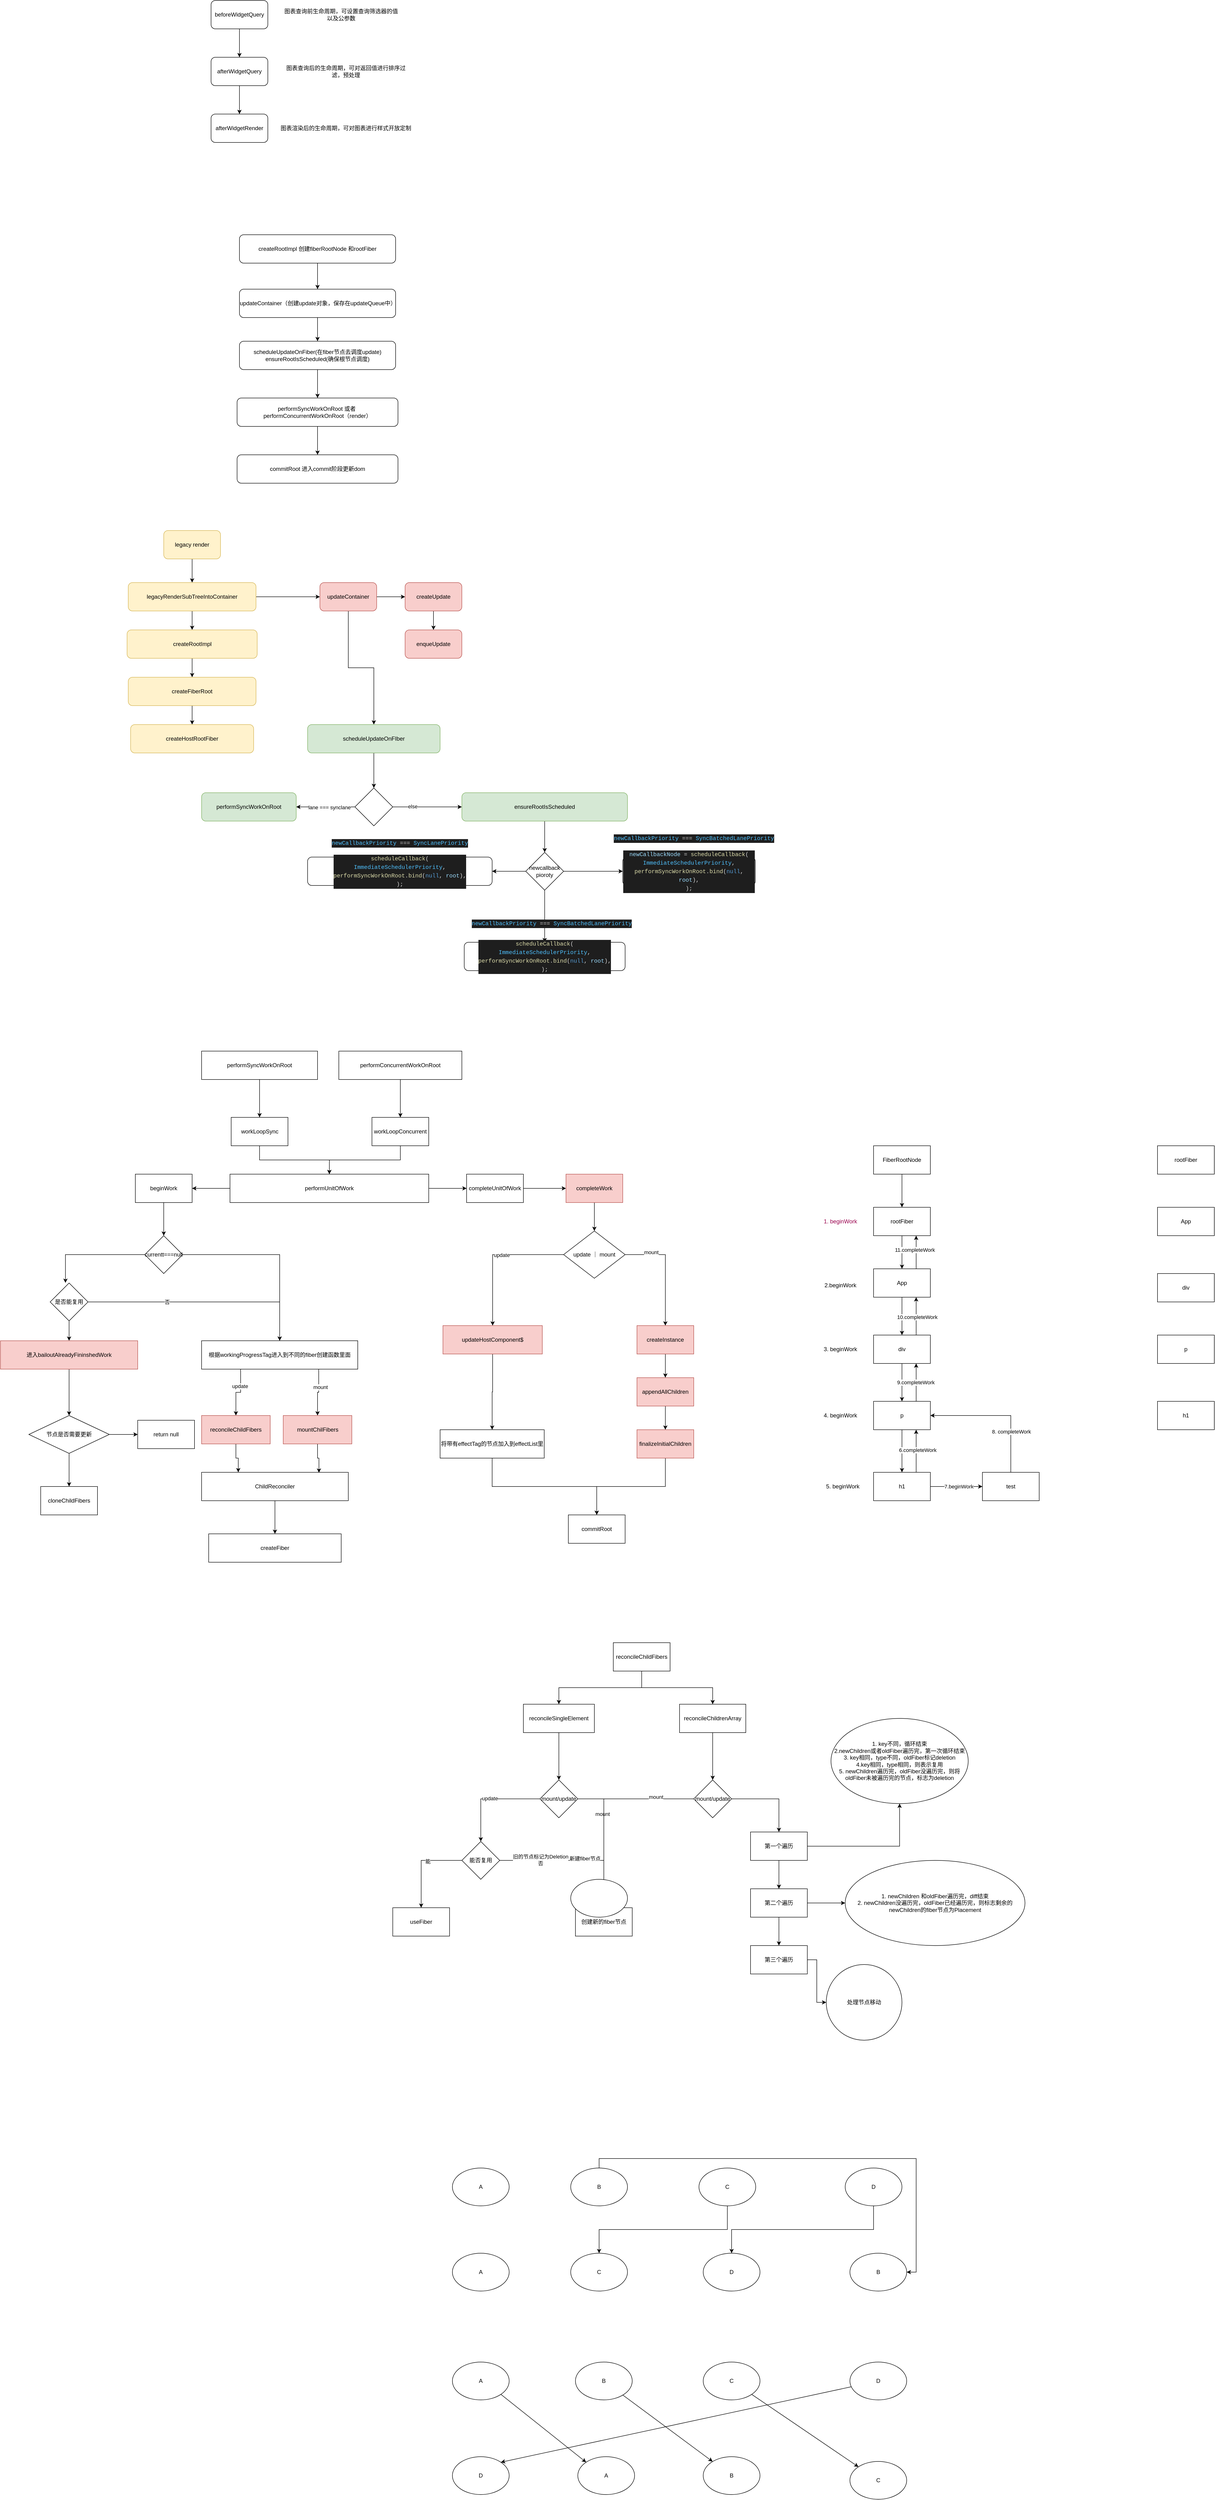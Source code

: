 <mxfile version="14.7.9" type="github"><diagram id="kfJEFePGd9_bwvfNIWM8" name="Page-1"><mxGraphModel dx="1945" dy="588" grid="1" gridSize="10" guides="1" tooltips="1" connect="1" arrows="1" fold="1" page="1" pageScale="1" pageWidth="827" pageHeight="1169" math="0" shadow="0"><root><mxCell id="0"/><mxCell id="1" parent="0"/><mxCell id="hBVkgUA40HptPlhugiee-3" style="edgeStyle=orthogonalEdgeStyle;rounded=0;orthogonalLoop=1;jettySize=auto;html=1;exitX=0.5;exitY=1;exitDx=0;exitDy=0;entryX=0.5;entryY=0;entryDx=0;entryDy=0;" parent="1" source="hBVkgUA40HptPlhugiee-1" target="hBVkgUA40HptPlhugiee-2" edge="1"><mxGeometry relative="1" as="geometry"/></mxCell><mxCell id="hBVkgUA40HptPlhugiee-1" value="beforeWidgetQuery" style="rounded=1;whiteSpace=wrap;html=1;" parent="1" vertex="1"><mxGeometry x="210" y="90" width="120" height="60" as="geometry"/></mxCell><mxCell id="hBVkgUA40HptPlhugiee-5" style="edgeStyle=orthogonalEdgeStyle;rounded=0;orthogonalLoop=1;jettySize=auto;html=1;exitX=0.5;exitY=1;exitDx=0;exitDy=0;entryX=0.5;entryY=0;entryDx=0;entryDy=0;" parent="1" source="hBVkgUA40HptPlhugiee-2" target="hBVkgUA40HptPlhugiee-4" edge="1"><mxGeometry relative="1" as="geometry"/></mxCell><mxCell id="hBVkgUA40HptPlhugiee-2" value="afterWidgetQuery" style="rounded=1;whiteSpace=wrap;html=1;" parent="1" vertex="1"><mxGeometry x="210" y="210" width="120" height="60" as="geometry"/></mxCell><mxCell id="hBVkgUA40HptPlhugiee-4" value="afterWidgetRender" style="rounded=1;whiteSpace=wrap;html=1;" parent="1" vertex="1"><mxGeometry x="210" y="330" width="120" height="60" as="geometry"/></mxCell><mxCell id="hBVkgUA40HptPlhugiee-6" value="图表查询前生命周期，可设置查询筛选器的值以及公参数" style="text;html=1;strokeColor=none;fillColor=none;align=center;verticalAlign=middle;whiteSpace=wrap;rounded=0;" parent="1" vertex="1"><mxGeometry x="360" y="110" width="250" height="20" as="geometry"/></mxCell><mxCell id="hBVkgUA40HptPlhugiee-7" value="图表查询后的生命周期，可对返回值进行排序过滤，预处理" style="text;html=1;strokeColor=none;fillColor=none;align=center;verticalAlign=middle;whiteSpace=wrap;rounded=0;" parent="1" vertex="1"><mxGeometry x="360" y="230" width="270" height="20" as="geometry"/></mxCell><mxCell id="hBVkgUA40HptPlhugiee-8" value="图表渲染后的生命周期，可对图表进行样式开放定制" style="text;html=1;strokeColor=none;fillColor=none;align=center;verticalAlign=middle;whiteSpace=wrap;rounded=0;" parent="1" vertex="1"><mxGeometry x="337" y="350" width="316" height="20" as="geometry"/></mxCell><mxCell id="RMBrAeqm53ScMF__uWm0-3" style="edgeStyle=orthogonalEdgeStyle;rounded=0;orthogonalLoop=1;jettySize=auto;html=1;exitX=0.5;exitY=1;exitDx=0;exitDy=0;" parent="1" source="RMBrAeqm53ScMF__uWm0-1" target="RMBrAeqm53ScMF__uWm0-2" edge="1"><mxGeometry relative="1" as="geometry"/></mxCell><mxCell id="RMBrAeqm53ScMF__uWm0-1" value="createRootImpl 创建fiberRootNode 和rootFiber" style="rounded=1;whiteSpace=wrap;html=1;" parent="1" vertex="1"><mxGeometry x="270" y="585" width="330" height="60" as="geometry"/></mxCell><mxCell id="RMBrAeqm53ScMF__uWm0-5" style="edgeStyle=orthogonalEdgeStyle;rounded=0;orthogonalLoop=1;jettySize=auto;html=1;exitX=0.5;exitY=1;exitDx=0;exitDy=0;" parent="1" source="RMBrAeqm53ScMF__uWm0-2" target="RMBrAeqm53ScMF__uWm0-4" edge="1"><mxGeometry relative="1" as="geometry"/></mxCell><mxCell id="RMBrAeqm53ScMF__uWm0-2" value="updateContainer（创建update对象，保存在updateQueue中）" style="rounded=1;whiteSpace=wrap;html=1;" parent="1" vertex="1"><mxGeometry x="270" y="700" width="330" height="60" as="geometry"/></mxCell><mxCell id="RMBrAeqm53ScMF__uWm0-7" style="edgeStyle=orthogonalEdgeStyle;rounded=0;orthogonalLoop=1;jettySize=auto;html=1;exitX=0.5;exitY=1;exitDx=0;exitDy=0;entryX=0.5;entryY=0;entryDx=0;entryDy=0;" parent="1" source="RMBrAeqm53ScMF__uWm0-4" target="RMBrAeqm53ScMF__uWm0-6" edge="1"><mxGeometry relative="1" as="geometry"/></mxCell><mxCell id="RMBrAeqm53ScMF__uWm0-4" value="scheduleUpdateOnFiber(在fiber节点去调度update)&lt;br&gt;ensureRootIsScheduled(确保根节点调度)" style="rounded=1;whiteSpace=wrap;html=1;" parent="1" vertex="1"><mxGeometry x="270" y="810" width="330" height="60" as="geometry"/></mxCell><mxCell id="RMBrAeqm53ScMF__uWm0-9" style="edgeStyle=orthogonalEdgeStyle;rounded=0;orthogonalLoop=1;jettySize=auto;html=1;exitX=0.5;exitY=1;exitDx=0;exitDy=0;entryX=0.5;entryY=0;entryDx=0;entryDy=0;" parent="1" source="RMBrAeqm53ScMF__uWm0-6" target="RMBrAeqm53ScMF__uWm0-8" edge="1"><mxGeometry relative="1" as="geometry"/></mxCell><mxCell id="RMBrAeqm53ScMF__uWm0-6" value="performSyncWorkOnRoot 或者&amp;nbsp; performConcurrentWorkOnRoot（render）" style="rounded=1;whiteSpace=wrap;html=1;" parent="1" vertex="1"><mxGeometry x="265" y="930" width="340" height="60" as="geometry"/></mxCell><mxCell id="RMBrAeqm53ScMF__uWm0-8" value="commitRoot 进入commit阶段更新dom" style="rounded=1;whiteSpace=wrap;html=1;" parent="1" vertex="1"><mxGeometry x="265" y="1050" width="340" height="60" as="geometry"/></mxCell><mxCell id="RMBrAeqm53ScMF__uWm0-12" style="edgeStyle=orthogonalEdgeStyle;rounded=0;orthogonalLoop=1;jettySize=auto;html=1;exitX=0.5;exitY=1;exitDx=0;exitDy=0;entryX=0.5;entryY=0;entryDx=0;entryDy=0;" parent="1" source="RMBrAeqm53ScMF__uWm0-10" target="RMBrAeqm53ScMF__uWm0-11" edge="1"><mxGeometry relative="1" as="geometry"/></mxCell><mxCell id="RMBrAeqm53ScMF__uWm0-10" value="legacy render" style="rounded=1;whiteSpace=wrap;html=1;fillColor=#fff2cc;strokeColor=#d6b656;" parent="1" vertex="1"><mxGeometry x="110" y="1210" width="120" height="60" as="geometry"/></mxCell><mxCell id="RMBrAeqm53ScMF__uWm0-14" style="edgeStyle=orthogonalEdgeStyle;rounded=0;orthogonalLoop=1;jettySize=auto;html=1;exitX=0.5;exitY=1;exitDx=0;exitDy=0;entryX=0.5;entryY=0;entryDx=0;entryDy=0;" parent="1" source="RMBrAeqm53ScMF__uWm0-11" target="RMBrAeqm53ScMF__uWm0-13" edge="1"><mxGeometry relative="1" as="geometry"/></mxCell><mxCell id="RMBrAeqm53ScMF__uWm0-20" style="edgeStyle=orthogonalEdgeStyle;rounded=0;orthogonalLoop=1;jettySize=auto;html=1;exitX=1;exitY=0.5;exitDx=0;exitDy=0;entryX=0;entryY=0.5;entryDx=0;entryDy=0;" parent="1" source="RMBrAeqm53ScMF__uWm0-11" target="RMBrAeqm53ScMF__uWm0-19" edge="1"><mxGeometry relative="1" as="geometry"/></mxCell><mxCell id="RMBrAeqm53ScMF__uWm0-11" value="legacyRenderSubTreeIntoContainer" style="rounded=1;whiteSpace=wrap;html=1;fillColor=#fff2cc;strokeColor=#d6b656;" parent="1" vertex="1"><mxGeometry x="35" y="1320" width="270" height="60" as="geometry"/></mxCell><mxCell id="RMBrAeqm53ScMF__uWm0-16" style="edgeStyle=orthogonalEdgeStyle;rounded=0;orthogonalLoop=1;jettySize=auto;html=1;exitX=0.5;exitY=1;exitDx=0;exitDy=0;entryX=0.5;entryY=0;entryDx=0;entryDy=0;" parent="1" source="RMBrAeqm53ScMF__uWm0-13" target="RMBrAeqm53ScMF__uWm0-15" edge="1"><mxGeometry relative="1" as="geometry"/></mxCell><mxCell id="RMBrAeqm53ScMF__uWm0-13" value="createRootImpl" style="rounded=1;whiteSpace=wrap;html=1;fillColor=#fff2cc;strokeColor=#d6b656;" parent="1" vertex="1"><mxGeometry x="32.5" y="1420" width="275" height="60" as="geometry"/></mxCell><mxCell id="RMBrAeqm53ScMF__uWm0-18" style="edgeStyle=orthogonalEdgeStyle;rounded=0;orthogonalLoop=1;jettySize=auto;html=1;exitX=0.5;exitY=1;exitDx=0;exitDy=0;entryX=0.5;entryY=0;entryDx=0;entryDy=0;" parent="1" source="RMBrAeqm53ScMF__uWm0-15" target="RMBrAeqm53ScMF__uWm0-17" edge="1"><mxGeometry relative="1" as="geometry"/></mxCell><mxCell id="RMBrAeqm53ScMF__uWm0-15" value="createFiberRoot" style="rounded=1;whiteSpace=wrap;html=1;fillColor=#fff2cc;strokeColor=#d6b656;" parent="1" vertex="1"><mxGeometry x="35" y="1520" width="270" height="60" as="geometry"/></mxCell><mxCell id="RMBrAeqm53ScMF__uWm0-17" value="createHostRootFiber" style="rounded=1;whiteSpace=wrap;html=1;fillColor=#fff2cc;strokeColor=#d6b656;" parent="1" vertex="1"><mxGeometry x="40" y="1620" width="260" height="60" as="geometry"/></mxCell><mxCell id="RMBrAeqm53ScMF__uWm0-22" style="edgeStyle=orthogonalEdgeStyle;rounded=0;orthogonalLoop=1;jettySize=auto;html=1;exitX=1;exitY=0.5;exitDx=0;exitDy=0;entryX=0;entryY=0.5;entryDx=0;entryDy=0;" parent="1" source="RMBrAeqm53ScMF__uWm0-19" target="RMBrAeqm53ScMF__uWm0-21" edge="1"><mxGeometry relative="1" as="geometry"/></mxCell><mxCell id="RMBrAeqm53ScMF__uWm0-25" style="edgeStyle=orthogonalEdgeStyle;rounded=0;orthogonalLoop=1;jettySize=auto;html=1;exitX=0.5;exitY=1;exitDx=0;exitDy=0;entryX=0.5;entryY=0;entryDx=0;entryDy=0;" parent="1" source="RMBrAeqm53ScMF__uWm0-19" target="RMBrAeqm53ScMF__uWm0-26" edge="1"><mxGeometry relative="1" as="geometry"><mxPoint x="500" y="1570" as="targetPoint"/></mxGeometry></mxCell><mxCell id="RMBrAeqm53ScMF__uWm0-19" value="updateContainer" style="rounded=1;whiteSpace=wrap;html=1;fillColor=#f8cecc;strokeColor=#b85450;" parent="1" vertex="1"><mxGeometry x="440" y="1320" width="120" height="60" as="geometry"/></mxCell><mxCell id="RMBrAeqm53ScMF__uWm0-24" style="edgeStyle=orthogonalEdgeStyle;rounded=0;orthogonalLoop=1;jettySize=auto;html=1;exitX=0.5;exitY=1;exitDx=0;exitDy=0;entryX=0.5;entryY=0;entryDx=0;entryDy=0;" parent="1" source="RMBrAeqm53ScMF__uWm0-21" target="RMBrAeqm53ScMF__uWm0-23" edge="1"><mxGeometry relative="1" as="geometry"/></mxCell><mxCell id="RMBrAeqm53ScMF__uWm0-21" value="createUpdate" style="rounded=1;whiteSpace=wrap;html=1;fillColor=#f8cecc;strokeColor=#b85450;" parent="1" vertex="1"><mxGeometry x="620" y="1320" width="120" height="60" as="geometry"/></mxCell><mxCell id="RMBrAeqm53ScMF__uWm0-23" value="enqueUpdate" style="rounded=1;whiteSpace=wrap;html=1;fillColor=#f8cecc;strokeColor=#b85450;" parent="1" vertex="1"><mxGeometry x="620" y="1420" width="120" height="60" as="geometry"/></mxCell><mxCell id="RMBrAeqm53ScMF__uWm0-28" style="edgeStyle=orthogonalEdgeStyle;rounded=0;orthogonalLoop=1;jettySize=auto;html=1;exitX=0.5;exitY=1;exitDx=0;exitDy=0;entryX=0.5;entryY=0;entryDx=0;entryDy=0;" parent="1" source="RMBrAeqm53ScMF__uWm0-26" target="RMBrAeqm53ScMF__uWm0-27" edge="1"><mxGeometry relative="1" as="geometry"/></mxCell><mxCell id="RMBrAeqm53ScMF__uWm0-26" value="scheduleUpdateOnFIber" style="rounded=1;whiteSpace=wrap;html=1;fillColor=#d5e8d4;strokeColor=#82b366;" parent="1" vertex="1"><mxGeometry x="414" y="1620" width="280" height="60" as="geometry"/></mxCell><mxCell id="RMBrAeqm53ScMF__uWm0-29" style="edgeStyle=orthogonalEdgeStyle;rounded=0;orthogonalLoop=1;jettySize=auto;html=1;exitX=0;exitY=0.5;exitDx=0;exitDy=0;" parent="1" source="RMBrAeqm53ScMF__uWm0-27" edge="1"><mxGeometry relative="1" as="geometry"><mxPoint x="390" y="1794" as="targetPoint"/></mxGeometry></mxCell><mxCell id="RMBrAeqm53ScMF__uWm0-32" value="lane === synclane" style="edgeLabel;html=1;align=center;verticalAlign=middle;resizable=0;points=[];" parent="RMBrAeqm53ScMF__uWm0-29" vertex="1" connectable="0"><mxGeometry x="0.194" y="-2" relative="1" as="geometry"><mxPoint x="20" y="2" as="offset"/></mxGeometry></mxCell><mxCell id="RMBrAeqm53ScMF__uWm0-35" style="edgeStyle=orthogonalEdgeStyle;rounded=0;orthogonalLoop=1;jettySize=auto;html=1;exitX=1;exitY=0.5;exitDx=0;exitDy=0;" parent="1" source="RMBrAeqm53ScMF__uWm0-27" target="RMBrAeqm53ScMF__uWm0-34" edge="1"><mxGeometry relative="1" as="geometry"/></mxCell><mxCell id="RMBrAeqm53ScMF__uWm0-36" value="else" style="edgeLabel;html=1;align=center;verticalAlign=middle;resizable=0;points=[];" parent="RMBrAeqm53ScMF__uWm0-35" vertex="1" connectable="0"><mxGeometry x="-0.425" y="1" relative="1" as="geometry"><mxPoint as="offset"/></mxGeometry></mxCell><mxCell id="RMBrAeqm53ScMF__uWm0-27" value="" style="rhombus;whiteSpace=wrap;html=1;" parent="1" vertex="1"><mxGeometry x="514" y="1754" width="80" height="80" as="geometry"/></mxCell><mxCell id="RMBrAeqm53ScMF__uWm0-31" value="performSyncWorkOnRoot" style="rounded=1;whiteSpace=wrap;html=1;fillColor=#d5e8d4;strokeColor=#82b366;" parent="1" vertex="1"><mxGeometry x="190" y="1764" width="200" height="60" as="geometry"/></mxCell><mxCell id="RMBrAeqm53ScMF__uWm0-38" style="edgeStyle=orthogonalEdgeStyle;rounded=0;orthogonalLoop=1;jettySize=auto;html=1;exitX=0.5;exitY=1;exitDx=0;exitDy=0;" parent="1" source="RMBrAeqm53ScMF__uWm0-34" target="RMBrAeqm53ScMF__uWm0-37" edge="1"><mxGeometry relative="1" as="geometry"/></mxCell><mxCell id="RMBrAeqm53ScMF__uWm0-34" value="ensureRootIsScheduled" style="rounded=1;whiteSpace=wrap;html=1;align=center;fillColor=#d5e8d4;strokeColor=#82b366;" parent="1" vertex="1"><mxGeometry x="740" y="1764" width="350" height="60" as="geometry"/></mxCell><mxCell id="RMBrAeqm53ScMF__uWm0-40" style="edgeStyle=orthogonalEdgeStyle;rounded=0;orthogonalLoop=1;jettySize=auto;html=1;exitX=0;exitY=0.5;exitDx=0;exitDy=0;" parent="1" source="RMBrAeqm53ScMF__uWm0-37" target="RMBrAeqm53ScMF__uWm0-39" edge="1"><mxGeometry relative="1" as="geometry"/></mxCell><mxCell id="RMBrAeqm53ScMF__uWm0-45" style="edgeStyle=orthogonalEdgeStyle;rounded=0;orthogonalLoop=1;jettySize=auto;html=1;exitX=1;exitY=0.5;exitDx=0;exitDy=0;entryX=0;entryY=0.5;entryDx=0;entryDy=0;" parent="1" source="RMBrAeqm53ScMF__uWm0-37" target="RMBrAeqm53ScMF__uWm0-43" edge="1"><mxGeometry relative="1" as="geometry"/></mxCell><mxCell id="RMBrAeqm53ScMF__uWm0-48" style="edgeStyle=orthogonalEdgeStyle;rounded=0;orthogonalLoop=1;jettySize=auto;html=1;exitX=0.5;exitY=1;exitDx=0;exitDy=0;" parent="1" source="RMBrAeqm53ScMF__uWm0-37" target="RMBrAeqm53ScMF__uWm0-47" edge="1"><mxGeometry relative="1" as="geometry"/></mxCell><mxCell id="RMBrAeqm53ScMF__uWm0-37" value="newcallback pioroty" style="rhombus;whiteSpace=wrap;html=1;align=center;" parent="1" vertex="1"><mxGeometry x="875" y="1890" width="80" height="80" as="geometry"/></mxCell><mxCell id="RMBrAeqm53ScMF__uWm0-39" value="&lt;div style=&quot;color: rgb(212 , 212 , 212) ; background-color: rgb(30 , 30 , 30) ; font-family: &amp;#34;menlo&amp;#34; , &amp;#34;monaco&amp;#34; , &amp;#34;courier new&amp;#34; , monospace ; line-height: 18px&quot;&gt;&lt;div&gt;&lt;span style=&quot;color: rgb(220 , 220 , 170)&quot;&gt;scheduleCallback&lt;/span&gt;(&lt;/div&gt;&lt;div&gt;&lt;span style=&quot;color: rgb(79 , 193 , 255)&quot;&gt;ImmediateSchedulerPriority&lt;/span&gt;,&lt;/div&gt;&lt;div&gt;&lt;span style=&quot;color: rgb(220 , 220 , 170)&quot;&gt;performSyncWorkOnRoot&lt;/span&gt;.&lt;span style=&quot;color: rgb(220 , 220 , 170)&quot;&gt;bind&lt;/span&gt;(&lt;span style=&quot;color: rgb(86 , 156 , 214)&quot;&gt;null&lt;/span&gt;,&amp;nbsp;&lt;span style=&quot;color: rgb(156 , 220 , 254)&quot;&gt;root&lt;/span&gt;),&lt;/div&gt;&lt;div&gt;);&lt;/div&gt;&lt;/div&gt;" style="rounded=1;whiteSpace=wrap;html=1;align=center;" parent="1" vertex="1"><mxGeometry x="414" y="1900" width="390" height="60" as="geometry"/></mxCell><mxCell id="RMBrAeqm53ScMF__uWm0-43" value="&lt;div style=&quot;color: rgb(212 , 212 , 212) ; background-color: rgb(30 , 30 , 30) ; font-family: &amp;#34;menlo&amp;#34; , &amp;#34;monaco&amp;#34; , &amp;#34;courier new&amp;#34; , monospace ; line-height: 18px&quot;&gt;&lt;div&gt;&lt;span style=&quot;color: #9cdcfe&quot;&gt;newCallbackNode&lt;/span&gt; = &lt;span style=&quot;color: #dcdcaa&quot;&gt;scheduleCallback&lt;/span&gt;(&lt;/div&gt;&lt;div&gt;      &lt;span style=&quot;color: #4fc1ff&quot;&gt;ImmediateSchedulerPriority&lt;/span&gt;,&lt;/div&gt;&lt;div&gt;      &lt;span style=&quot;color: #dcdcaa&quot;&gt;performSyncWorkOnRoot&lt;/span&gt;.&lt;span style=&quot;color: #dcdcaa&quot;&gt;bind&lt;/span&gt;(&lt;span style=&quot;color: #569cd6&quot;&gt;null&lt;/span&gt;, &lt;span style=&quot;color: #9cdcfe&quot;&gt;root&lt;/span&gt;),&lt;/div&gt;&lt;div&gt;    );&lt;/div&gt;&lt;/div&gt;" style="rounded=1;whiteSpace=wrap;html=1;align=center;" parent="1" vertex="1"><mxGeometry x="1080" y="1900" width="280" height="60" as="geometry"/></mxCell><mxCell id="RMBrAeqm53ScMF__uWm0-44" value="&lt;div style=&quot;color: rgb(212 , 212 , 212) ; background-color: rgb(30 , 30 , 30) ; font-family: &amp;#34;menlo&amp;#34; , &amp;#34;monaco&amp;#34; , &amp;#34;courier new&amp;#34; , monospace ; line-height: 18px&quot;&gt;&lt;span style=&quot;color: #4fc1ff&quot;&gt;newCallbackPriority&lt;/span&gt; === &lt;span style=&quot;color: #4fc1ff&quot;&gt;SyncBatchedLanePriority&lt;/span&gt;&lt;/div&gt;" style="text;html=1;align=center;verticalAlign=middle;resizable=0;points=[];autosize=1;strokeColor=none;" parent="1" vertex="1"><mxGeometry x="1050" y="1850" width="360" height="20" as="geometry"/></mxCell><mxCell id="RMBrAeqm53ScMF__uWm0-46" value="&lt;div style=&quot;color: rgb(212 , 212 , 212) ; background-color: rgb(30 , 30 , 30) ; font-family: &amp;#34;menlo&amp;#34; , &amp;#34;monaco&amp;#34; , &amp;#34;courier new&amp;#34; , monospace ; line-height: 18px&quot;&gt;&lt;span style=&quot;color: #4fc1ff&quot;&gt;newCallbackPriority&lt;/span&gt; === &lt;span style=&quot;color: #4fc1ff&quot;&gt;SyncLanePriority&lt;/span&gt;&lt;/div&gt;" style="text;html=1;strokeColor=none;fillColor=none;align=center;verticalAlign=middle;whiteSpace=wrap;rounded=0;" parent="1" vertex="1"><mxGeometry x="424" y="1860" width="370" height="20" as="geometry"/></mxCell><mxCell id="RMBrAeqm53ScMF__uWm0-47" value="&lt;div style=&quot;color: rgb(212 , 212 , 212) ; background-color: rgb(30 , 30 , 30) ; font-family: &amp;#34;menlo&amp;#34; , &amp;#34;monaco&amp;#34; , &amp;#34;courier new&amp;#34; , monospace ; line-height: 18px&quot;&gt;&lt;div&gt;&lt;span style=&quot;color: #dcdcaa&quot;&gt;scheduleCallback&lt;/span&gt;(&lt;/div&gt;&lt;div&gt;      &lt;span style=&quot;color: #4fc1ff&quot;&gt;ImmediateSchedulerPriority&lt;/span&gt;,&lt;/div&gt;&lt;div&gt;      &lt;span style=&quot;color: #dcdcaa&quot;&gt;performSyncWorkOnRoot&lt;/span&gt;.&lt;span style=&quot;color: #dcdcaa&quot;&gt;bind&lt;/span&gt;(&lt;span style=&quot;color: #569cd6&quot;&gt;null&lt;/span&gt;, &lt;span style=&quot;color: #9cdcfe&quot;&gt;root&lt;/span&gt;),&lt;/div&gt;&lt;div&gt;    );&lt;/div&gt;&lt;/div&gt;" style="rounded=1;whiteSpace=wrap;html=1;align=center;" parent="1" vertex="1"><mxGeometry x="745" y="2080" width="340" height="60" as="geometry"/></mxCell><mxCell id="RMBrAeqm53ScMF__uWm0-52" value="&lt;div style=&quot;color: rgb(212 , 212 , 212) ; background-color: rgb(30 , 30 , 30) ; font-family: &amp;#34;menlo&amp;#34; , &amp;#34;monaco&amp;#34; , &amp;#34;courier new&amp;#34; , monospace ; line-height: 18px&quot;&gt;&lt;span style=&quot;color: #4fc1ff&quot;&gt;newCallbackPriority&lt;/span&gt; === &lt;span style=&quot;color: #4fc1ff&quot;&gt;SyncBatchedLanePriority&lt;/span&gt;&lt;/div&gt;" style="text;html=1;strokeColor=none;fillColor=none;align=center;verticalAlign=middle;whiteSpace=wrap;rounded=0;" parent="1" vertex="1"><mxGeometry x="630" y="2030" width="600" height="20" as="geometry"/></mxCell><mxCell id="RMBrAeqm53ScMF__uWm0-55" style="edgeStyle=orthogonalEdgeStyle;rounded=0;orthogonalLoop=1;jettySize=auto;html=1;exitX=0.5;exitY=1;exitDx=0;exitDy=0;entryX=0.5;entryY=0;entryDx=0;entryDy=0;" parent="1" source="RMBrAeqm53ScMF__uWm0-53" target="RMBrAeqm53ScMF__uWm0-56" edge="1"><mxGeometry relative="1" as="geometry"><mxPoint x="347.5" y="2440.0" as="targetPoint"/></mxGeometry></mxCell><mxCell id="RMBrAeqm53ScMF__uWm0-53" value="performSyncWorkOnRoot" style="rounded=0;whiteSpace=wrap;html=1;align=center;" parent="1" vertex="1"><mxGeometry x="190" y="2310" width="245" height="60" as="geometry"/></mxCell><mxCell id="RMBrAeqm53ScMF__uWm0-61" style="edgeStyle=orthogonalEdgeStyle;rounded=0;orthogonalLoop=1;jettySize=auto;html=1;exitX=0.5;exitY=1;exitDx=0;exitDy=0;entryX=0.5;entryY=0;entryDx=0;entryDy=0;" parent="1" source="RMBrAeqm53ScMF__uWm0-56" target="RMBrAeqm53ScMF__uWm0-60" edge="1"><mxGeometry relative="1" as="geometry"/></mxCell><mxCell id="RMBrAeqm53ScMF__uWm0-56" value="workLoopSync" style="rounded=0;whiteSpace=wrap;html=1;align=center;" parent="1" vertex="1"><mxGeometry x="252.5" y="2450" width="120" height="60" as="geometry"/></mxCell><mxCell id="RMBrAeqm53ScMF__uWm0-59" style="edgeStyle=orthogonalEdgeStyle;rounded=0;orthogonalLoop=1;jettySize=auto;html=1;exitX=0.5;exitY=1;exitDx=0;exitDy=0;" parent="1" source="RMBrAeqm53ScMF__uWm0-57" target="RMBrAeqm53ScMF__uWm0-58" edge="1"><mxGeometry relative="1" as="geometry"/></mxCell><mxCell id="RMBrAeqm53ScMF__uWm0-57" value="performConcurrentWorkOnRoot" style="rounded=0;whiteSpace=wrap;html=1;align=center;" parent="1" vertex="1"><mxGeometry x="480" y="2310" width="260" height="60" as="geometry"/></mxCell><mxCell id="RMBrAeqm53ScMF__uWm0-62" style="edgeStyle=orthogonalEdgeStyle;rounded=0;orthogonalLoop=1;jettySize=auto;html=1;exitX=0.5;exitY=1;exitDx=0;exitDy=0;entryX=0.5;entryY=0;entryDx=0;entryDy=0;" parent="1" source="RMBrAeqm53ScMF__uWm0-58" target="RMBrAeqm53ScMF__uWm0-60" edge="1"><mxGeometry relative="1" as="geometry"/></mxCell><mxCell id="RMBrAeqm53ScMF__uWm0-58" value="workLoopConcurrent" style="rounded=0;whiteSpace=wrap;html=1;align=center;" parent="1" vertex="1"><mxGeometry x="550" y="2450" width="120" height="60" as="geometry"/></mxCell><mxCell id="RMBrAeqm53ScMF__uWm0-64" style="edgeStyle=orthogonalEdgeStyle;rounded=0;orthogonalLoop=1;jettySize=auto;html=1;exitX=0;exitY=0.5;exitDx=0;exitDy=0;entryX=1;entryY=0.5;entryDx=0;entryDy=0;" parent="1" source="RMBrAeqm53ScMF__uWm0-60" target="RMBrAeqm53ScMF__uWm0-63" edge="1"><mxGeometry relative="1" as="geometry"/></mxCell><mxCell id="RMBrAeqm53ScMF__uWm0-66" style="edgeStyle=orthogonalEdgeStyle;rounded=0;orthogonalLoop=1;jettySize=auto;html=1;exitX=1;exitY=0.5;exitDx=0;exitDy=0;" parent="1" source="RMBrAeqm53ScMF__uWm0-60" target="RMBrAeqm53ScMF__uWm0-65" edge="1"><mxGeometry relative="1" as="geometry"/></mxCell><mxCell id="RMBrAeqm53ScMF__uWm0-60" value="performUnitOfWork" style="rounded=0;whiteSpace=wrap;html=1;align=center;" parent="1" vertex="1"><mxGeometry x="250" y="2570" width="420" height="60" as="geometry"/></mxCell><mxCell id="RMBrAeqm53ScMF__uWm0-68" style="edgeStyle=orthogonalEdgeStyle;rounded=0;orthogonalLoop=1;jettySize=auto;html=1;exitX=0.5;exitY=1;exitDx=0;exitDy=0;entryX=0.5;entryY=0;entryDx=0;entryDy=0;" parent="1" source="RMBrAeqm53ScMF__uWm0-63" target="RMBrAeqm53ScMF__uWm0-67" edge="1"><mxGeometry relative="1" as="geometry"/></mxCell><mxCell id="RMBrAeqm53ScMF__uWm0-63" value="beginWork" style="rounded=0;whiteSpace=wrap;html=1;align=center;" parent="1" vertex="1"><mxGeometry x="50" y="2570" width="120" height="60" as="geometry"/></mxCell><mxCell id="RMBrAeqm53ScMF__uWm0-97" style="edgeStyle=orthogonalEdgeStyle;rounded=0;orthogonalLoop=1;jettySize=auto;html=1;exitX=1;exitY=0.5;exitDx=0;exitDy=0;" parent="1" source="RMBrAeqm53ScMF__uWm0-65" target="RMBrAeqm53ScMF__uWm0-96" edge="1"><mxGeometry relative="1" as="geometry"/></mxCell><mxCell id="RMBrAeqm53ScMF__uWm0-65" value="completeUnitOfWork" style="rounded=0;whiteSpace=wrap;html=1;align=center;" parent="1" vertex="1"><mxGeometry x="750" y="2570" width="120" height="60" as="geometry"/></mxCell><mxCell id="RMBrAeqm53ScMF__uWm0-70" style="edgeStyle=orthogonalEdgeStyle;rounded=0;orthogonalLoop=1;jettySize=auto;html=1;exitX=1;exitY=0.5;exitDx=0;exitDy=0;entryX=0.5;entryY=0;entryDx=0;entryDy=0;" parent="1" source="RMBrAeqm53ScMF__uWm0-67" target="RMBrAeqm53ScMF__uWm0-69" edge="1"><mxGeometry relative="1" as="geometry"/></mxCell><mxCell id="RMBrAeqm53ScMF__uWm0-85" style="edgeStyle=orthogonalEdgeStyle;rounded=0;orthogonalLoop=1;jettySize=auto;html=1;exitX=0;exitY=0.5;exitDx=0;exitDy=0;entryX=0.404;entryY=-0.004;entryDx=0;entryDy=0;entryPerimeter=0;" parent="1" source="RMBrAeqm53ScMF__uWm0-67" target="RMBrAeqm53ScMF__uWm0-84" edge="1"><mxGeometry relative="1" as="geometry"/></mxCell><mxCell id="RMBrAeqm53ScMF__uWm0-67" value="currentt===null" style="rhombus;whiteSpace=wrap;html=1;align=center;" parent="1" vertex="1"><mxGeometry x="70" y="2700" width="80" height="80" as="geometry"/></mxCell><mxCell id="RMBrAeqm53ScMF__uWm0-74" style="edgeStyle=orthogonalEdgeStyle;rounded=0;orthogonalLoop=1;jettySize=auto;html=1;exitX=0.75;exitY=1;exitDx=0;exitDy=0;" parent="1" source="RMBrAeqm53ScMF__uWm0-69" target="RMBrAeqm53ScMF__uWm0-73" edge="1"><mxGeometry relative="1" as="geometry"/></mxCell><mxCell id="RMBrAeqm53ScMF__uWm0-77" value="mount" style="edgeLabel;html=1;align=center;verticalAlign=middle;resizable=0;points=[];" parent="RMBrAeqm53ScMF__uWm0-74" vertex="1" connectable="0"><mxGeometry x="-0.251" y="3" relative="1" as="geometry"><mxPoint as="offset"/></mxGeometry></mxCell><mxCell id="RMBrAeqm53ScMF__uWm0-75" style="edgeStyle=orthogonalEdgeStyle;rounded=0;orthogonalLoop=1;jettySize=auto;html=1;exitX=0.25;exitY=1;exitDx=0;exitDy=0;" parent="1" source="RMBrAeqm53ScMF__uWm0-69" target="RMBrAeqm53ScMF__uWm0-71" edge="1"><mxGeometry relative="1" as="geometry"/></mxCell><mxCell id="RMBrAeqm53ScMF__uWm0-76" value="update" style="edgeLabel;html=1;align=center;verticalAlign=middle;resizable=0;points=[];" parent="RMBrAeqm53ScMF__uWm0-75" vertex="1" connectable="0"><mxGeometry x="-0.346" y="-2" relative="1" as="geometry"><mxPoint as="offset"/></mxGeometry></mxCell><mxCell id="RMBrAeqm53ScMF__uWm0-69" value="根据workingProgressTag进入到不同的fiber创建函数里面" style="rounded=0;whiteSpace=wrap;html=1;align=center;" parent="1" vertex="1"><mxGeometry x="190" y="2922" width="330" height="60" as="geometry"/></mxCell><mxCell id="RMBrAeqm53ScMF__uWm0-79" style="edgeStyle=orthogonalEdgeStyle;rounded=0;orthogonalLoop=1;jettySize=auto;html=1;exitX=0.5;exitY=1;exitDx=0;exitDy=0;entryX=0.25;entryY=0;entryDx=0;entryDy=0;" parent="1" source="RMBrAeqm53ScMF__uWm0-71" target="RMBrAeqm53ScMF__uWm0-78" edge="1"><mxGeometry relative="1" as="geometry"/></mxCell><mxCell id="RMBrAeqm53ScMF__uWm0-71" value="reconcileChildFibers" style="rounded=0;whiteSpace=wrap;html=1;align=center;fillColor=#f8cecc;strokeColor=#b85450;" parent="1" vertex="1"><mxGeometry x="190" y="3080" width="145" height="60" as="geometry"/></mxCell><mxCell id="RMBrAeqm53ScMF__uWm0-80" style="edgeStyle=orthogonalEdgeStyle;rounded=0;orthogonalLoop=1;jettySize=auto;html=1;exitX=0.5;exitY=1;exitDx=0;exitDy=0;entryX=0.8;entryY=0.014;entryDx=0;entryDy=0;entryPerimeter=0;" parent="1" source="RMBrAeqm53ScMF__uWm0-73" target="RMBrAeqm53ScMF__uWm0-78" edge="1"><mxGeometry relative="1" as="geometry"/></mxCell><mxCell id="RMBrAeqm53ScMF__uWm0-73" value="mountChilFibers" style="rounded=0;whiteSpace=wrap;html=1;align=center;fillColor=#f8cecc;strokeColor=#b85450;" parent="1" vertex="1"><mxGeometry x="362.5" y="3080" width="145" height="60" as="geometry"/></mxCell><mxCell id="RMBrAeqm53ScMF__uWm0-82" style="edgeStyle=orthogonalEdgeStyle;rounded=0;orthogonalLoop=1;jettySize=auto;html=1;exitX=0.5;exitY=1;exitDx=0;exitDy=0;" parent="1" source="RMBrAeqm53ScMF__uWm0-78" target="RMBrAeqm53ScMF__uWm0-81" edge="1"><mxGeometry relative="1" as="geometry"/></mxCell><mxCell id="RMBrAeqm53ScMF__uWm0-78" value="ChildReconciler" style="rounded=0;whiteSpace=wrap;html=1;align=center;" parent="1" vertex="1"><mxGeometry x="190" y="3200" width="310" height="60" as="geometry"/></mxCell><mxCell id="RMBrAeqm53ScMF__uWm0-81" value="createFiber" style="rounded=0;whiteSpace=wrap;html=1;align=center;" parent="1" vertex="1"><mxGeometry x="205" y="3330" width="280" height="60" as="geometry"/></mxCell><mxCell id="RMBrAeqm53ScMF__uWm0-86" style="edgeStyle=orthogonalEdgeStyle;rounded=0;orthogonalLoop=1;jettySize=auto;html=1;exitX=1;exitY=0.5;exitDx=0;exitDy=0;entryX=0.5;entryY=0;entryDx=0;entryDy=0;" parent="1" source="RMBrAeqm53ScMF__uWm0-84" target="RMBrAeqm53ScMF__uWm0-69" edge="1"><mxGeometry relative="1" as="geometry"/></mxCell><mxCell id="RMBrAeqm53ScMF__uWm0-87" value="否" style="edgeLabel;html=1;align=center;verticalAlign=middle;resizable=0;points=[];" parent="RMBrAeqm53ScMF__uWm0-86" vertex="1" connectable="0"><mxGeometry x="-0.321" relative="1" as="geometry"><mxPoint x="1" as="offset"/></mxGeometry></mxCell><mxCell id="RMBrAeqm53ScMF__uWm0-89" style="edgeStyle=orthogonalEdgeStyle;rounded=0;orthogonalLoop=1;jettySize=auto;html=1;exitX=0.5;exitY=1;exitDx=0;exitDy=0;" parent="1" source="RMBrAeqm53ScMF__uWm0-84" target="RMBrAeqm53ScMF__uWm0-88" edge="1"><mxGeometry relative="1" as="geometry"/></mxCell><mxCell id="RMBrAeqm53ScMF__uWm0-84" value="是否能复用" style="rhombus;whiteSpace=wrap;html=1;align=center;" parent="1" vertex="1"><mxGeometry x="-130" y="2800" width="80" height="80" as="geometry"/></mxCell><mxCell id="RMBrAeqm53ScMF__uWm0-91" style="edgeStyle=orthogonalEdgeStyle;rounded=0;orthogonalLoop=1;jettySize=auto;html=1;exitX=0.5;exitY=1;exitDx=0;exitDy=0;" parent="1" source="RMBrAeqm53ScMF__uWm0-88" target="RMBrAeqm53ScMF__uWm0-90" edge="1"><mxGeometry relative="1" as="geometry"/></mxCell><mxCell id="RMBrAeqm53ScMF__uWm0-88" value="进入bailoutAlreadyFininshedWork" style="rounded=0;whiteSpace=wrap;html=1;align=center;fillColor=#f8cecc;strokeColor=#b85450;" parent="1" vertex="1"><mxGeometry x="-235" y="2922" width="290" height="60" as="geometry"/></mxCell><mxCell id="RMBrAeqm53ScMF__uWm0-93" style="edgeStyle=orthogonalEdgeStyle;rounded=0;orthogonalLoop=1;jettySize=auto;html=1;exitX=1;exitY=0.5;exitDx=0;exitDy=0;" parent="1" source="RMBrAeqm53ScMF__uWm0-90" target="RMBrAeqm53ScMF__uWm0-92" edge="1"><mxGeometry relative="1" as="geometry"/></mxCell><mxCell id="RMBrAeqm53ScMF__uWm0-95" style="edgeStyle=orthogonalEdgeStyle;rounded=0;orthogonalLoop=1;jettySize=auto;html=1;exitX=0.5;exitY=1;exitDx=0;exitDy=0;entryX=0.5;entryY=0;entryDx=0;entryDy=0;" parent="1" source="RMBrAeqm53ScMF__uWm0-90" target="RMBrAeqm53ScMF__uWm0-94" edge="1"><mxGeometry relative="1" as="geometry"/></mxCell><mxCell id="RMBrAeqm53ScMF__uWm0-90" value="节点是否需要更新" style="rhombus;whiteSpace=wrap;html=1;align=center;" parent="1" vertex="1"><mxGeometry x="-175" y="3080" width="170" height="80" as="geometry"/></mxCell><mxCell id="RMBrAeqm53ScMF__uWm0-92" value="return null" style="rounded=0;whiteSpace=wrap;html=1;align=center;" parent="1" vertex="1"><mxGeometry x="55" y="3090" width="120" height="60" as="geometry"/></mxCell><mxCell id="RMBrAeqm53ScMF__uWm0-94" value="cloneChildFibers" style="rounded=0;whiteSpace=wrap;html=1;align=center;" parent="1" vertex="1"><mxGeometry x="-150" y="3230" width="120" height="60" as="geometry"/></mxCell><mxCell id="RMBrAeqm53ScMF__uWm0-99" style="edgeStyle=orthogonalEdgeStyle;rounded=0;orthogonalLoop=1;jettySize=auto;html=1;exitX=0.5;exitY=1;exitDx=0;exitDy=0;entryX=0.5;entryY=0;entryDx=0;entryDy=0;" parent="1" source="RMBrAeqm53ScMF__uWm0-96" target="RMBrAeqm53ScMF__uWm0-98" edge="1"><mxGeometry relative="1" as="geometry"/></mxCell><mxCell id="RMBrAeqm53ScMF__uWm0-96" value="completeWork" style="rounded=0;whiteSpace=wrap;html=1;align=center;fillColor=#f8cecc;strokeColor=#b85450;" parent="1" vertex="1"><mxGeometry x="960" y="2570" width="120" height="60" as="geometry"/></mxCell><mxCell id="RMBrAeqm53ScMF__uWm0-101" style="edgeStyle=orthogonalEdgeStyle;rounded=0;orthogonalLoop=1;jettySize=auto;html=1;exitX=1;exitY=0.5;exitDx=0;exitDy=0;entryX=0.5;entryY=0;entryDx=0;entryDy=0;" parent="1" source="RMBrAeqm53ScMF__uWm0-98" target="RMBrAeqm53ScMF__uWm0-100" edge="1"><mxGeometry relative="1" as="geometry"/></mxCell><mxCell id="RMBrAeqm53ScMF__uWm0-102" value="mount" style="edgeLabel;html=1;align=center;verticalAlign=middle;resizable=0;points=[];" parent="RMBrAeqm53ScMF__uWm0-101" vertex="1" connectable="0"><mxGeometry x="-0.523" y="5" relative="1" as="geometry"><mxPoint x="-1" as="offset"/></mxGeometry></mxCell><mxCell id="RMBrAeqm53ScMF__uWm0-108" style="edgeStyle=orthogonalEdgeStyle;rounded=0;orthogonalLoop=1;jettySize=auto;html=1;exitX=0;exitY=0.5;exitDx=0;exitDy=0;entryX=0.5;entryY=0;entryDx=0;entryDy=0;" parent="1" source="RMBrAeqm53ScMF__uWm0-98" target="RMBrAeqm53ScMF__uWm0-107" edge="1"><mxGeometry relative="1" as="geometry"/></mxCell><mxCell id="RMBrAeqm53ScMF__uWm0-109" value="update" style="edgeLabel;html=1;align=center;verticalAlign=middle;resizable=0;points=[];" parent="RMBrAeqm53ScMF__uWm0-108" vertex="1" connectable="0"><mxGeometry x="-0.129" y="1" relative="1" as="geometry"><mxPoint x="-1" as="offset"/></mxGeometry></mxCell><mxCell id="RMBrAeqm53ScMF__uWm0-98" value="update ｜ mount" style="rhombus;whiteSpace=wrap;html=1;align=center;" parent="1" vertex="1"><mxGeometry x="955" y="2690" width="130" height="100" as="geometry"/></mxCell><mxCell id="RMBrAeqm53ScMF__uWm0-104" style="edgeStyle=orthogonalEdgeStyle;rounded=0;orthogonalLoop=1;jettySize=auto;html=1;exitX=0.5;exitY=1;exitDx=0;exitDy=0;entryX=0.5;entryY=0;entryDx=0;entryDy=0;" parent="1" source="RMBrAeqm53ScMF__uWm0-100" target="RMBrAeqm53ScMF__uWm0-103" edge="1"><mxGeometry relative="1" as="geometry"/></mxCell><mxCell id="RMBrAeqm53ScMF__uWm0-100" value="createInstance" style="rounded=0;whiteSpace=wrap;html=1;align=center;fillColor=#f8cecc;strokeColor=#b85450;" parent="1" vertex="1"><mxGeometry x="1110" y="2890" width="120" height="60" as="geometry"/></mxCell><mxCell id="RMBrAeqm53ScMF__uWm0-106" style="edgeStyle=orthogonalEdgeStyle;rounded=0;orthogonalLoop=1;jettySize=auto;html=1;exitX=0.5;exitY=1;exitDx=0;exitDy=0;" parent="1" source="RMBrAeqm53ScMF__uWm0-103" target="RMBrAeqm53ScMF__uWm0-105" edge="1"><mxGeometry relative="1" as="geometry"/></mxCell><mxCell id="RMBrAeqm53ScMF__uWm0-103" value="appendAllChildren" style="rounded=0;whiteSpace=wrap;html=1;align=center;fillColor=#f8cecc;strokeColor=#b85450;" parent="1" vertex="1"><mxGeometry x="1110" y="3000" width="120" height="60" as="geometry"/></mxCell><mxCell id="RMBrAeqm53ScMF__uWm0-114" style="edgeStyle=orthogonalEdgeStyle;rounded=0;orthogonalLoop=1;jettySize=auto;html=1;exitX=0.5;exitY=1;exitDx=0;exitDy=0;entryX=0.5;entryY=0;entryDx=0;entryDy=0;" parent="1" source="RMBrAeqm53ScMF__uWm0-105" target="RMBrAeqm53ScMF__uWm0-112" edge="1"><mxGeometry relative="1" as="geometry"/></mxCell><mxCell id="RMBrAeqm53ScMF__uWm0-105" value="finalizeInitialChildren" style="rounded=0;whiteSpace=wrap;html=1;align=center;fillColor=#f8cecc;strokeColor=#b85450;" parent="1" vertex="1"><mxGeometry x="1110" y="3110" width="120" height="60" as="geometry"/></mxCell><mxCell id="RMBrAeqm53ScMF__uWm0-111" style="edgeStyle=orthogonalEdgeStyle;rounded=0;orthogonalLoop=1;jettySize=auto;html=1;exitX=0.5;exitY=1;exitDx=0;exitDy=0;entryX=0.5;entryY=0;entryDx=0;entryDy=0;" parent="1" source="RMBrAeqm53ScMF__uWm0-107" target="RMBrAeqm53ScMF__uWm0-110" edge="1"><mxGeometry relative="1" as="geometry"/></mxCell><mxCell id="RMBrAeqm53ScMF__uWm0-107" value="updateHostComponent$" style="rounded=0;whiteSpace=wrap;html=1;align=center;fillColor=#f8cecc;strokeColor=#b85450;" parent="1" vertex="1"><mxGeometry x="700" y="2890" width="210" height="60" as="geometry"/></mxCell><mxCell id="RMBrAeqm53ScMF__uWm0-113" style="edgeStyle=orthogonalEdgeStyle;rounded=0;orthogonalLoop=1;jettySize=auto;html=1;exitX=0.5;exitY=1;exitDx=0;exitDy=0;" parent="1" source="RMBrAeqm53ScMF__uWm0-110" target="RMBrAeqm53ScMF__uWm0-112" edge="1"><mxGeometry relative="1" as="geometry"/></mxCell><mxCell id="RMBrAeqm53ScMF__uWm0-110" value="将带有effectTag的节点加入到effectList里" style="rounded=0;whiteSpace=wrap;html=1;align=center;" parent="1" vertex="1"><mxGeometry x="694" y="3110" width="220" height="60" as="geometry"/></mxCell><mxCell id="RMBrAeqm53ScMF__uWm0-112" value="commitRoot" style="rounded=0;whiteSpace=wrap;html=1;align=center;" parent="1" vertex="1"><mxGeometry x="965" y="3290" width="120" height="60" as="geometry"/></mxCell><mxCell id="RMBrAeqm53ScMF__uWm0-117" style="edgeStyle=orthogonalEdgeStyle;rounded=0;orthogonalLoop=1;jettySize=auto;html=1;exitX=0.5;exitY=1;exitDx=0;exitDy=0;" parent="1" source="RMBrAeqm53ScMF__uWm0-115" target="RMBrAeqm53ScMF__uWm0-116" edge="1"><mxGeometry relative="1" as="geometry"/></mxCell><mxCell id="RMBrAeqm53ScMF__uWm0-115" value="FiberRootNode" style="rounded=0;whiteSpace=wrap;html=1;align=center;" parent="1" vertex="1"><mxGeometry x="1610" y="2510" width="120" height="60" as="geometry"/></mxCell><mxCell id="RMBrAeqm53ScMF__uWm0-124" style="edgeStyle=orthogonalEdgeStyle;rounded=0;orthogonalLoop=1;jettySize=auto;html=1;exitX=0.5;exitY=1;exitDx=0;exitDy=0;" parent="1" source="RMBrAeqm53ScMF__uWm0-116" target="RMBrAeqm53ScMF__uWm0-118" edge="1"><mxGeometry relative="1" as="geometry"/></mxCell><mxCell id="RMBrAeqm53ScMF__uWm0-116" value="rootFiber" style="rounded=0;whiteSpace=wrap;html=1;align=center;" parent="1" vertex="1"><mxGeometry x="1610" y="2640" width="120" height="60" as="geometry"/></mxCell><mxCell id="RMBrAeqm53ScMF__uWm0-126" value="" style="edgeStyle=orthogonalEdgeStyle;rounded=0;orthogonalLoop=1;jettySize=auto;html=1;exitX=0.5;exitY=1;exitDx=0;exitDy=0;" parent="1" source="RMBrAeqm53ScMF__uWm0-118" target="RMBrAeqm53ScMF__uWm0-119" edge="1"><mxGeometry relative="1" as="geometry"/></mxCell><mxCell id="RMBrAeqm53ScMF__uWm0-142" style="edgeStyle=orthogonalEdgeStyle;rounded=0;orthogonalLoop=1;jettySize=auto;html=1;exitX=0.75;exitY=0;exitDx=0;exitDy=0;entryX=0.75;entryY=1;entryDx=0;entryDy=0;" parent="1" source="RMBrAeqm53ScMF__uWm0-118" target="RMBrAeqm53ScMF__uWm0-116" edge="1"><mxGeometry relative="1" as="geometry"/></mxCell><mxCell id="RMBrAeqm53ScMF__uWm0-149" value="11.completeWork" style="edgeLabel;html=1;align=center;verticalAlign=middle;resizable=0;points=[];" parent="RMBrAeqm53ScMF__uWm0-142" vertex="1" connectable="0"><mxGeometry x="0.143" y="3" relative="1" as="geometry"><mxPoint as="offset"/></mxGeometry></mxCell><mxCell id="RMBrAeqm53ScMF__uWm0-118" value="App" style="rounded=0;whiteSpace=wrap;html=1;align=center;" parent="1" vertex="1"><mxGeometry x="1610" y="2770" width="120" height="60" as="geometry"/></mxCell><mxCell id="RMBrAeqm53ScMF__uWm0-127" style="edgeStyle=orthogonalEdgeStyle;rounded=0;orthogonalLoop=1;jettySize=auto;html=1;exitX=0.5;exitY=1;exitDx=0;exitDy=0;" parent="1" source="RMBrAeqm53ScMF__uWm0-119" target="RMBrAeqm53ScMF__uWm0-120" edge="1"><mxGeometry relative="1" as="geometry"/></mxCell><mxCell id="RMBrAeqm53ScMF__uWm0-140" style="edgeStyle=orthogonalEdgeStyle;rounded=0;orthogonalLoop=1;jettySize=auto;html=1;exitX=0.75;exitY=0;exitDx=0;exitDy=0;entryX=0.75;entryY=1;entryDx=0;entryDy=0;" parent="1" source="RMBrAeqm53ScMF__uWm0-119" target="RMBrAeqm53ScMF__uWm0-118" edge="1"><mxGeometry relative="1" as="geometry"/></mxCell><mxCell id="RMBrAeqm53ScMF__uWm0-148" value="10.completeWork" style="edgeLabel;html=1;align=center;verticalAlign=middle;resizable=0;points=[];" parent="RMBrAeqm53ScMF__uWm0-140" vertex="1" connectable="0"><mxGeometry x="-0.05" y="-2" relative="1" as="geometry"><mxPoint as="offset"/></mxGeometry></mxCell><mxCell id="RMBrAeqm53ScMF__uWm0-119" value="div" style="rounded=0;whiteSpace=wrap;html=1;align=center;" parent="1" vertex="1"><mxGeometry x="1610" y="2910" width="120" height="60" as="geometry"/></mxCell><mxCell id="RMBrAeqm53ScMF__uWm0-130" style="edgeStyle=orthogonalEdgeStyle;rounded=0;orthogonalLoop=1;jettySize=auto;html=1;exitX=0.5;exitY=1;exitDx=0;exitDy=0;" parent="1" source="RMBrAeqm53ScMF__uWm0-120" target="RMBrAeqm53ScMF__uWm0-121" edge="1"><mxGeometry relative="1" as="geometry"/></mxCell><mxCell id="RMBrAeqm53ScMF__uWm0-139" style="edgeStyle=orthogonalEdgeStyle;rounded=0;orthogonalLoop=1;jettySize=auto;html=1;exitX=0.75;exitY=0;exitDx=0;exitDy=0;entryX=0.75;entryY=1;entryDx=0;entryDy=0;" parent="1" source="RMBrAeqm53ScMF__uWm0-120" target="RMBrAeqm53ScMF__uWm0-119" edge="1"><mxGeometry relative="1" as="geometry"/></mxCell><mxCell id="RMBrAeqm53ScMF__uWm0-147" value="9.completeWork" style="edgeLabel;html=1;align=center;verticalAlign=middle;resizable=0;points=[];" parent="RMBrAeqm53ScMF__uWm0-139" vertex="1" connectable="0"><mxGeometry y="1" relative="1" as="geometry"><mxPoint as="offset"/></mxGeometry></mxCell><mxCell id="RMBrAeqm53ScMF__uWm0-120" value="p" style="rounded=0;whiteSpace=wrap;html=1;align=center;" parent="1" vertex="1"><mxGeometry x="1610" y="3050" width="120" height="60" as="geometry"/></mxCell><mxCell id="RMBrAeqm53ScMF__uWm0-131" style="edgeStyle=orthogonalEdgeStyle;rounded=0;orthogonalLoop=1;jettySize=auto;html=1;exitX=1;exitY=0.5;exitDx=0;exitDy=0;entryX=0;entryY=0.5;entryDx=0;entryDy=0;" parent="1" source="RMBrAeqm53ScMF__uWm0-121" target="RMBrAeqm53ScMF__uWm0-122" edge="1"><mxGeometry relative="1" as="geometry"/></mxCell><mxCell id="RMBrAeqm53ScMF__uWm0-145" value="7.beginWork" style="edgeLabel;html=1;align=center;verticalAlign=middle;resizable=0;points=[];" parent="RMBrAeqm53ScMF__uWm0-131" vertex="1" connectable="0"><mxGeometry x="0.091" relative="1" as="geometry"><mxPoint as="offset"/></mxGeometry></mxCell><mxCell id="RMBrAeqm53ScMF__uWm0-138" style="edgeStyle=orthogonalEdgeStyle;rounded=0;orthogonalLoop=1;jettySize=auto;html=1;exitX=0.75;exitY=0;exitDx=0;exitDy=0;entryX=0.75;entryY=1;entryDx=0;entryDy=0;" parent="1" source="RMBrAeqm53ScMF__uWm0-121" target="RMBrAeqm53ScMF__uWm0-120" edge="1"><mxGeometry relative="1" as="geometry"/></mxCell><mxCell id="RMBrAeqm53ScMF__uWm0-143" value="6.completeWork" style="edgeLabel;html=1;align=center;verticalAlign=middle;resizable=0;points=[];" parent="RMBrAeqm53ScMF__uWm0-138" vertex="1" connectable="0"><mxGeometry x="0.044" y="-3" relative="1" as="geometry"><mxPoint as="offset"/></mxGeometry></mxCell><mxCell id="RMBrAeqm53ScMF__uWm0-121" value="h1" style="rounded=0;whiteSpace=wrap;html=1;align=center;" parent="1" vertex="1"><mxGeometry x="1610" y="3200" width="120" height="60" as="geometry"/></mxCell><mxCell id="RMBrAeqm53ScMF__uWm0-144" style="edgeStyle=orthogonalEdgeStyle;rounded=0;orthogonalLoop=1;jettySize=auto;html=1;exitX=0.5;exitY=0;exitDx=0;exitDy=0;entryX=1;entryY=0.5;entryDx=0;entryDy=0;" parent="1" source="RMBrAeqm53ScMF__uWm0-122" target="RMBrAeqm53ScMF__uWm0-120" edge="1"><mxGeometry relative="1" as="geometry"/></mxCell><mxCell id="RMBrAeqm53ScMF__uWm0-146" value="8. completeWork" style="edgeLabel;html=1;align=center;verticalAlign=middle;resizable=0;points=[];" parent="RMBrAeqm53ScMF__uWm0-144" vertex="1" connectable="0"><mxGeometry x="-0.407" y="-1" relative="1" as="geometry"><mxPoint as="offset"/></mxGeometry></mxCell><mxCell id="RMBrAeqm53ScMF__uWm0-122" value="test" style="rounded=0;whiteSpace=wrap;html=1;align=center;" parent="1" vertex="1"><mxGeometry x="1840" y="3200" width="120" height="60" as="geometry"/></mxCell><mxCell id="RMBrAeqm53ScMF__uWm0-132" value="&lt;font color=&quot;#99004d&quot;&gt;1. beginWork&lt;/font&gt;" style="text;html=1;strokeColor=none;fillColor=none;align=center;verticalAlign=middle;whiteSpace=wrap;rounded=0;" parent="1" vertex="1"><mxGeometry x="1500" y="2660" width="80" height="20" as="geometry"/></mxCell><mxCell id="RMBrAeqm53ScMF__uWm0-133" value="2.beginWork" style="text;html=1;strokeColor=none;fillColor=none;align=center;verticalAlign=middle;whiteSpace=wrap;rounded=0;" parent="1" vertex="1"><mxGeometry x="1520" y="2790" width="40" height="30" as="geometry"/></mxCell><mxCell id="RMBrAeqm53ScMF__uWm0-134" value="3. beginWork" style="text;html=1;strokeColor=none;fillColor=none;align=center;verticalAlign=middle;whiteSpace=wrap;rounded=0;" parent="1" vertex="1"><mxGeometry x="1500" y="2930" width="80" height="20" as="geometry"/></mxCell><mxCell id="RMBrAeqm53ScMF__uWm0-135" value="4. beginWork" style="text;html=1;strokeColor=none;fillColor=none;align=center;verticalAlign=middle;whiteSpace=wrap;rounded=0;" parent="1" vertex="1"><mxGeometry x="1500" y="3070" width="80" height="20" as="geometry"/></mxCell><mxCell id="RMBrAeqm53ScMF__uWm0-136" value="5. beginWork" style="text;html=1;strokeColor=none;fillColor=none;align=center;verticalAlign=middle;whiteSpace=wrap;rounded=0;" parent="1" vertex="1"><mxGeometry x="1500" y="3220" width="90" height="20" as="geometry"/></mxCell><mxCell id="RMBrAeqm53ScMF__uWm0-150" value="rootFiber" style="rounded=0;whiteSpace=wrap;html=1;align=center;" parent="1" vertex="1"><mxGeometry x="2210" y="2510" width="120" height="60" as="geometry"/></mxCell><mxCell id="RMBrAeqm53ScMF__uWm0-151" value="App" style="rounded=0;whiteSpace=wrap;html=1;align=center;" parent="1" vertex="1"><mxGeometry x="2210" y="2640" width="120" height="60" as="geometry"/></mxCell><mxCell id="RMBrAeqm53ScMF__uWm0-152" value="div" style="rounded=0;whiteSpace=wrap;html=1;align=center;" parent="1" vertex="1"><mxGeometry x="2210" y="2780" width="120" height="60" as="geometry"/></mxCell><mxCell id="RMBrAeqm53ScMF__uWm0-153" value="p" style="rounded=0;whiteSpace=wrap;html=1;align=center;" parent="1" vertex="1"><mxGeometry x="2210" y="2910" width="120" height="60" as="geometry"/></mxCell><mxCell id="RMBrAeqm53ScMF__uWm0-154" value="h1" style="rounded=0;whiteSpace=wrap;html=1;align=center;" parent="1" vertex="1"><mxGeometry x="2210" y="3050" width="120" height="60" as="geometry"/></mxCell><mxCell id="PEfOzBCphQdJyrCIX04X-13" style="edgeStyle=orthogonalEdgeStyle;rounded=0;orthogonalLoop=1;jettySize=auto;html=1;exitX=0.5;exitY=1;exitDx=0;exitDy=0;" edge="1" parent="1" source="PEfOzBCphQdJyrCIX04X-11" target="PEfOzBCphQdJyrCIX04X-12"><mxGeometry relative="1" as="geometry"/></mxCell><mxCell id="PEfOzBCphQdJyrCIX04X-16" style="edgeStyle=orthogonalEdgeStyle;rounded=0;orthogonalLoop=1;jettySize=auto;html=1;exitX=0.5;exitY=1;exitDx=0;exitDy=0;" edge="1" parent="1" source="PEfOzBCphQdJyrCIX04X-11" target="PEfOzBCphQdJyrCIX04X-14"><mxGeometry relative="1" as="geometry"/></mxCell><mxCell id="PEfOzBCphQdJyrCIX04X-11" value="reconcileChildFibers" style="rounded=0;whiteSpace=wrap;html=1;" vertex="1" parent="1"><mxGeometry x="1060" y="3560" width="120" height="60" as="geometry"/></mxCell><mxCell id="PEfOzBCphQdJyrCIX04X-18" style="edgeStyle=orthogonalEdgeStyle;rounded=0;orthogonalLoop=1;jettySize=auto;html=1;exitX=0.5;exitY=1;exitDx=0;exitDy=0;entryX=0.5;entryY=0;entryDx=0;entryDy=0;" edge="1" parent="1" source="PEfOzBCphQdJyrCIX04X-12" target="PEfOzBCphQdJyrCIX04X-17"><mxGeometry relative="1" as="geometry"/></mxCell><mxCell id="PEfOzBCphQdJyrCIX04X-12" value="reconcileSingleElement" style="rounded=0;whiteSpace=wrap;html=1;" vertex="1" parent="1"><mxGeometry x="870" y="3690" width="150" height="60" as="geometry"/></mxCell><mxCell id="PEfOzBCphQdJyrCIX04X-34" style="edgeStyle=orthogonalEdgeStyle;rounded=0;orthogonalLoop=1;jettySize=auto;html=1;exitX=0.5;exitY=1;exitDx=0;exitDy=0;" edge="1" parent="1" source="PEfOzBCphQdJyrCIX04X-14" target="PEfOzBCphQdJyrCIX04X-33"><mxGeometry relative="1" as="geometry"/></mxCell><mxCell id="PEfOzBCphQdJyrCIX04X-14" value="reconcileChildrenArray" style="rounded=0;whiteSpace=wrap;html=1;" vertex="1" parent="1"><mxGeometry x="1200" y="3690" width="140" height="60" as="geometry"/></mxCell><mxCell id="PEfOzBCphQdJyrCIX04X-22" style="edgeStyle=orthogonalEdgeStyle;rounded=0;orthogonalLoop=1;jettySize=auto;html=1;exitX=0;exitY=0.5;exitDx=0;exitDy=0;entryX=0.5;entryY=0;entryDx=0;entryDy=0;" edge="1" parent="1" source="PEfOzBCphQdJyrCIX04X-17" target="PEfOzBCphQdJyrCIX04X-21"><mxGeometry relative="1" as="geometry"/></mxCell><mxCell id="PEfOzBCphQdJyrCIX04X-28" value="update" style="edgeLabel;html=1;align=center;verticalAlign=middle;resizable=0;points=[];" vertex="1" connectable="0" parent="PEfOzBCphQdJyrCIX04X-22"><mxGeometry x="-0.014" y="-1" relative="1" as="geometry"><mxPoint as="offset"/></mxGeometry></mxCell><mxCell id="PEfOzBCphQdJyrCIX04X-30" style="edgeStyle=orthogonalEdgeStyle;rounded=0;orthogonalLoop=1;jettySize=auto;html=1;exitX=1;exitY=0.5;exitDx=0;exitDy=0;entryX=0.5;entryY=0;entryDx=0;entryDy=0;" edge="1" parent="1" source="PEfOzBCphQdJyrCIX04X-17" target="PEfOzBCphQdJyrCIX04X-25"><mxGeometry relative="1" as="geometry"/></mxCell><mxCell id="PEfOzBCphQdJyrCIX04X-31" value="mount" style="edgeLabel;html=1;align=center;verticalAlign=middle;resizable=0;points=[];" vertex="1" connectable="0" parent="PEfOzBCphQdJyrCIX04X-30"><mxGeometry x="-0.39" y="-3" relative="1" as="geometry"><mxPoint as="offset"/></mxGeometry></mxCell><mxCell id="PEfOzBCphQdJyrCIX04X-17" value="mount/update&lt;br&gt;" style="rhombus;whiteSpace=wrap;html=1;" vertex="1" parent="1"><mxGeometry x="905" y="3850" width="80" height="80" as="geometry"/></mxCell><mxCell id="PEfOzBCphQdJyrCIX04X-24" style="edgeStyle=orthogonalEdgeStyle;rounded=0;orthogonalLoop=1;jettySize=auto;html=1;exitX=0;exitY=0.5;exitDx=0;exitDy=0;" edge="1" parent="1" source="PEfOzBCphQdJyrCIX04X-21" target="PEfOzBCphQdJyrCIX04X-23"><mxGeometry relative="1" as="geometry"/></mxCell><mxCell id="PEfOzBCphQdJyrCIX04X-27" value="能" style="edgeLabel;html=1;align=center;verticalAlign=middle;resizable=0;points=[];" vertex="1" connectable="0" parent="PEfOzBCphQdJyrCIX04X-24"><mxGeometry x="-0.226" y="2" relative="1" as="geometry"><mxPoint as="offset"/></mxGeometry></mxCell><mxCell id="PEfOzBCphQdJyrCIX04X-26" style="edgeStyle=orthogonalEdgeStyle;rounded=0;orthogonalLoop=1;jettySize=auto;html=1;exitX=1;exitY=0.5;exitDx=0;exitDy=0;" edge="1" parent="1" source="PEfOzBCphQdJyrCIX04X-21" target="PEfOzBCphQdJyrCIX04X-25"><mxGeometry relative="1" as="geometry"/></mxCell><mxCell id="PEfOzBCphQdJyrCIX04X-29" value="旧的节点标记为Deletion&lt;br&gt;否" style="edgeLabel;html=1;align=center;verticalAlign=middle;resizable=0;points=[];" vertex="1" connectable="0" parent="PEfOzBCphQdJyrCIX04X-26"><mxGeometry x="-0.463" y="1" relative="1" as="geometry"><mxPoint as="offset"/></mxGeometry></mxCell><mxCell id="PEfOzBCphQdJyrCIX04X-32" value="新建fiber节点" style="edgeLabel;html=1;align=center;verticalAlign=middle;resizable=0;points=[];" vertex="1" connectable="0" parent="PEfOzBCphQdJyrCIX04X-26"><mxGeometry x="0.125" y="4" relative="1" as="geometry"><mxPoint as="offset"/></mxGeometry></mxCell><mxCell id="PEfOzBCphQdJyrCIX04X-21" value="能否复用" style="rhombus;whiteSpace=wrap;html=1;" vertex="1" parent="1"><mxGeometry x="740" y="3980" width="80" height="80" as="geometry"/></mxCell><mxCell id="PEfOzBCphQdJyrCIX04X-23" value="useFiber" style="rounded=0;whiteSpace=wrap;html=1;" vertex="1" parent="1"><mxGeometry x="594" y="4120" width="120" height="60" as="geometry"/></mxCell><mxCell id="PEfOzBCphQdJyrCIX04X-25" value="创建新的fiber节点" style="rounded=0;whiteSpace=wrap;html=1;" vertex="1" parent="1"><mxGeometry x="980" y="4120" width="120" height="60" as="geometry"/></mxCell><mxCell id="PEfOzBCphQdJyrCIX04X-35" style="edgeStyle=orthogonalEdgeStyle;rounded=0;orthogonalLoop=1;jettySize=auto;html=1;exitX=0;exitY=0.5;exitDx=0;exitDy=0;entryX=0.5;entryY=0;entryDx=0;entryDy=0;" edge="1" parent="1" source="PEfOzBCphQdJyrCIX04X-33" target="PEfOzBCphQdJyrCIX04X-25"><mxGeometry relative="1" as="geometry"/></mxCell><mxCell id="PEfOzBCphQdJyrCIX04X-36" value="mount" style="edgeLabel;html=1;align=center;verticalAlign=middle;resizable=0;points=[];" vertex="1" connectable="0" parent="PEfOzBCphQdJyrCIX04X-35"><mxGeometry x="-0.619" y="-4" relative="1" as="geometry"><mxPoint as="offset"/></mxGeometry></mxCell><mxCell id="PEfOzBCphQdJyrCIX04X-38" style="edgeStyle=orthogonalEdgeStyle;rounded=0;orthogonalLoop=1;jettySize=auto;html=1;exitX=1;exitY=0.5;exitDx=0;exitDy=0;entryX=0.5;entryY=0;entryDx=0;entryDy=0;" edge="1" parent="1" source="PEfOzBCphQdJyrCIX04X-33" target="PEfOzBCphQdJyrCIX04X-37"><mxGeometry relative="1" as="geometry"/></mxCell><mxCell id="PEfOzBCphQdJyrCIX04X-33" value="mount/update" style="rhombus;whiteSpace=wrap;html=1;" vertex="1" parent="1"><mxGeometry x="1230" y="3850" width="80" height="80" as="geometry"/></mxCell><mxCell id="PEfOzBCphQdJyrCIX04X-40" style="edgeStyle=orthogonalEdgeStyle;rounded=0;orthogonalLoop=1;jettySize=auto;html=1;exitX=0.5;exitY=1;exitDx=0;exitDy=0;entryX=0.5;entryY=0;entryDx=0;entryDy=0;" edge="1" parent="1" source="PEfOzBCphQdJyrCIX04X-37" target="PEfOzBCphQdJyrCIX04X-39"><mxGeometry relative="1" as="geometry"/></mxCell><mxCell id="PEfOzBCphQdJyrCIX04X-44" style="edgeStyle=orthogonalEdgeStyle;rounded=0;orthogonalLoop=1;jettySize=auto;html=1;exitX=1;exitY=0.5;exitDx=0;exitDy=0;" edge="1" parent="1" source="PEfOzBCphQdJyrCIX04X-37" target="PEfOzBCphQdJyrCIX04X-43"><mxGeometry relative="1" as="geometry"/></mxCell><mxCell id="PEfOzBCphQdJyrCIX04X-37" value="第一个遍历" style="rounded=0;whiteSpace=wrap;html=1;" vertex="1" parent="1"><mxGeometry x="1350" y="3960" width="120" height="60" as="geometry"/></mxCell><mxCell id="PEfOzBCphQdJyrCIX04X-42" style="edgeStyle=orthogonalEdgeStyle;rounded=0;orthogonalLoop=1;jettySize=auto;html=1;exitX=0.5;exitY=1;exitDx=0;exitDy=0;entryX=0.5;entryY=0;entryDx=0;entryDy=0;" edge="1" parent="1" source="PEfOzBCphQdJyrCIX04X-39" target="PEfOzBCphQdJyrCIX04X-41"><mxGeometry relative="1" as="geometry"/></mxCell><mxCell id="PEfOzBCphQdJyrCIX04X-46" style="edgeStyle=orthogonalEdgeStyle;rounded=0;orthogonalLoop=1;jettySize=auto;html=1;exitX=1;exitY=0.5;exitDx=0;exitDy=0;entryX=0;entryY=0.5;entryDx=0;entryDy=0;" edge="1" parent="1" source="PEfOzBCphQdJyrCIX04X-39" target="PEfOzBCphQdJyrCIX04X-45"><mxGeometry relative="1" as="geometry"/></mxCell><mxCell id="PEfOzBCphQdJyrCIX04X-39" value="第二个遍历" style="rounded=0;whiteSpace=wrap;html=1;" vertex="1" parent="1"><mxGeometry x="1350" y="4080" width="120" height="60" as="geometry"/></mxCell><mxCell id="PEfOzBCphQdJyrCIX04X-48" style="edgeStyle=orthogonalEdgeStyle;rounded=0;orthogonalLoop=1;jettySize=auto;html=1;exitX=1;exitY=0.5;exitDx=0;exitDy=0;" edge="1" parent="1" source="PEfOzBCphQdJyrCIX04X-41" target="PEfOzBCphQdJyrCIX04X-47"><mxGeometry relative="1" as="geometry"/></mxCell><mxCell id="PEfOzBCphQdJyrCIX04X-41" value="第三个遍历" style="rounded=0;whiteSpace=wrap;html=1;" vertex="1" parent="1"><mxGeometry x="1350" y="4200" width="120" height="60" as="geometry"/></mxCell><mxCell id="PEfOzBCphQdJyrCIX04X-43" value="1. key不同，循环结束&lt;br&gt;2.newChildren或者oldFiber遍历完，第一次循环结束&lt;br&gt;3. key相同，type不同，oldFiber标记deletion&lt;br&gt;4.key相同，type相同，则表示复用&lt;br&gt;5. newChildren遍历完，oldFiber没遍历完，则将oldFiber未被遍历完的节点，标志为deletion" style="ellipse;whiteSpace=wrap;html=1;" vertex="1" parent="1"><mxGeometry x="1520" y="3720" width="290" height="180" as="geometry"/></mxCell><mxCell id="PEfOzBCphQdJyrCIX04X-45" value="1. newChildren 和oldFiber遍历完，diff结束&lt;br&gt;2. newChildren没遍历完，oldFiber已经遍历完，则标志剩余的newChildren的fiber节点为Placement&lt;br&gt;" style="ellipse;whiteSpace=wrap;html=1;" vertex="1" parent="1"><mxGeometry x="1550" y="4020" width="380" height="180" as="geometry"/></mxCell><mxCell id="PEfOzBCphQdJyrCIX04X-47" value="处理节点移动" style="ellipse;whiteSpace=wrap;html=1;aspect=fixed;" vertex="1" parent="1"><mxGeometry x="1510" y="4240" width="160" height="160" as="geometry"/></mxCell><mxCell id="PEfOzBCphQdJyrCIX04X-49" value="" style="ellipse;whiteSpace=wrap;html=1;" vertex="1" parent="1"><mxGeometry x="970" y="4060" width="120" height="80" as="geometry"/></mxCell><mxCell id="PEfOzBCphQdJyrCIX04X-50" value="A" style="ellipse;whiteSpace=wrap;html=1;" vertex="1" parent="1"><mxGeometry x="720" y="4670" width="120" height="80" as="geometry"/></mxCell><mxCell id="PEfOzBCphQdJyrCIX04X-60" style="edgeStyle=orthogonalEdgeStyle;rounded=0;orthogonalLoop=1;jettySize=auto;html=1;exitX=0.5;exitY=0;exitDx=0;exitDy=0;entryX=1;entryY=0.5;entryDx=0;entryDy=0;" edge="1" parent="1" source="PEfOzBCphQdJyrCIX04X-51" target="PEfOzBCphQdJyrCIX04X-57"><mxGeometry relative="1" as="geometry"/></mxCell><mxCell id="PEfOzBCphQdJyrCIX04X-51" value="B" style="ellipse;whiteSpace=wrap;html=1;" vertex="1" parent="1"><mxGeometry x="970" y="4670" width="120" height="80" as="geometry"/></mxCell><mxCell id="PEfOzBCphQdJyrCIX04X-58" style="edgeStyle=orthogonalEdgeStyle;rounded=0;orthogonalLoop=1;jettySize=auto;html=1;exitX=0.5;exitY=1;exitDx=0;exitDy=0;" edge="1" parent="1" source="PEfOzBCphQdJyrCIX04X-52" target="PEfOzBCphQdJyrCIX04X-55"><mxGeometry relative="1" as="geometry"/></mxCell><mxCell id="PEfOzBCphQdJyrCIX04X-52" value="C" style="ellipse;whiteSpace=wrap;html=1;" vertex="1" parent="1"><mxGeometry x="1241" y="4670" width="120" height="80" as="geometry"/></mxCell><mxCell id="PEfOzBCphQdJyrCIX04X-59" style="edgeStyle=orthogonalEdgeStyle;rounded=0;orthogonalLoop=1;jettySize=auto;html=1;exitX=0.5;exitY=1;exitDx=0;exitDy=0;" edge="1" parent="1" source="PEfOzBCphQdJyrCIX04X-53" target="PEfOzBCphQdJyrCIX04X-56"><mxGeometry relative="1" as="geometry"/></mxCell><mxCell id="PEfOzBCphQdJyrCIX04X-53" value="D" style="ellipse;whiteSpace=wrap;html=1;" vertex="1" parent="1"><mxGeometry x="1550" y="4670" width="120" height="80" as="geometry"/></mxCell><mxCell id="PEfOzBCphQdJyrCIX04X-54" value="A" style="ellipse;whiteSpace=wrap;html=1;" vertex="1" parent="1"><mxGeometry x="720" y="4850" width="120" height="80" as="geometry"/></mxCell><mxCell id="PEfOzBCphQdJyrCIX04X-55" value="C" style="ellipse;whiteSpace=wrap;html=1;" vertex="1" parent="1"><mxGeometry x="970" y="4850" width="120" height="80" as="geometry"/></mxCell><mxCell id="PEfOzBCphQdJyrCIX04X-56" value="D" style="ellipse;whiteSpace=wrap;html=1;" vertex="1" parent="1"><mxGeometry x="1250" y="4850" width="120" height="80" as="geometry"/></mxCell><mxCell id="PEfOzBCphQdJyrCIX04X-57" value="B" style="ellipse;whiteSpace=wrap;html=1;" vertex="1" parent="1"><mxGeometry x="1560" y="4850" width="120" height="80" as="geometry"/></mxCell><mxCell id="PEfOzBCphQdJyrCIX04X-61" value="A" style="ellipse;whiteSpace=wrap;html=1;" vertex="1" parent="1"><mxGeometry x="720" y="5080" width="120" height="80" as="geometry"/></mxCell><mxCell id="PEfOzBCphQdJyrCIX04X-62" value="B" style="ellipse;whiteSpace=wrap;html=1;" vertex="1" parent="1"><mxGeometry x="980" y="5080" width="120" height="80" as="geometry"/></mxCell><mxCell id="PEfOzBCphQdJyrCIX04X-63" value="C" style="ellipse;whiteSpace=wrap;html=1;" vertex="1" parent="1"><mxGeometry x="1250" y="5080" width="120" height="80" as="geometry"/></mxCell><mxCell id="PEfOzBCphQdJyrCIX04X-64" value="D" style="ellipse;whiteSpace=wrap;html=1;" vertex="1" parent="1"><mxGeometry x="1560" y="5080" width="120" height="80" as="geometry"/></mxCell><mxCell id="PEfOzBCphQdJyrCIX04X-65" value="D" style="ellipse;whiteSpace=wrap;html=1;" vertex="1" parent="1"><mxGeometry x="720" y="5280" width="120" height="80" as="geometry"/></mxCell><mxCell id="PEfOzBCphQdJyrCIX04X-66" value="A" style="ellipse;whiteSpace=wrap;html=1;" vertex="1" parent="1"><mxGeometry x="985" y="5280" width="120" height="80" as="geometry"/></mxCell><mxCell id="PEfOzBCphQdJyrCIX04X-67" value="B" style="ellipse;whiteSpace=wrap;html=1;" vertex="1" parent="1"><mxGeometry x="1250" y="5280" width="120" height="80" as="geometry"/></mxCell><mxCell id="PEfOzBCphQdJyrCIX04X-68" value="C" style="ellipse;whiteSpace=wrap;html=1;" vertex="1" parent="1"><mxGeometry x="1560" y="5290" width="120" height="80" as="geometry"/></mxCell><mxCell id="PEfOzBCphQdJyrCIX04X-77" value="" style="endArrow=classic;html=1;entryX=0;entryY=0;entryDx=0;entryDy=0;exitX=1;exitY=1;exitDx=0;exitDy=0;" edge="1" parent="1" source="PEfOzBCphQdJyrCIX04X-61" target="PEfOzBCphQdJyrCIX04X-66"><mxGeometry width="50" height="50" relative="1" as="geometry"><mxPoint x="890" y="5240" as="sourcePoint"/><mxPoint x="940" y="5190" as="targetPoint"/></mxGeometry></mxCell><mxCell id="PEfOzBCphQdJyrCIX04X-80" value="" style="endArrow=classic;html=1;" edge="1" parent="1" source="PEfOzBCphQdJyrCIX04X-62" target="PEfOzBCphQdJyrCIX04X-67"><mxGeometry width="50" height="50" relative="1" as="geometry"><mxPoint x="1210" y="5170" as="sourcePoint"/><mxPoint x="1260" y="5120" as="targetPoint"/></mxGeometry></mxCell><mxCell id="PEfOzBCphQdJyrCIX04X-81" value="" style="endArrow=classic;html=1;exitX=1;exitY=1;exitDx=0;exitDy=0;" edge="1" parent="1" source="PEfOzBCphQdJyrCIX04X-63" target="PEfOzBCphQdJyrCIX04X-68"><mxGeometry width="50" height="50" relative="1" as="geometry"><mxPoint x="1330" y="5170" as="sourcePoint"/><mxPoint x="1380" y="5120" as="targetPoint"/></mxGeometry></mxCell><mxCell id="PEfOzBCphQdJyrCIX04X-83" value="" style="endArrow=classic;html=1;entryX=1;entryY=0;entryDx=0;entryDy=0;" edge="1" parent="1" source="PEfOzBCphQdJyrCIX04X-64" target="PEfOzBCphQdJyrCIX04X-65"><mxGeometry width="50" height="50" relative="1" as="geometry"><mxPoint x="1420" y="5160" as="sourcePoint"/><mxPoint x="920" y="5120" as="targetPoint"/></mxGeometry></mxCell></root></mxGraphModel></diagram></mxfile>